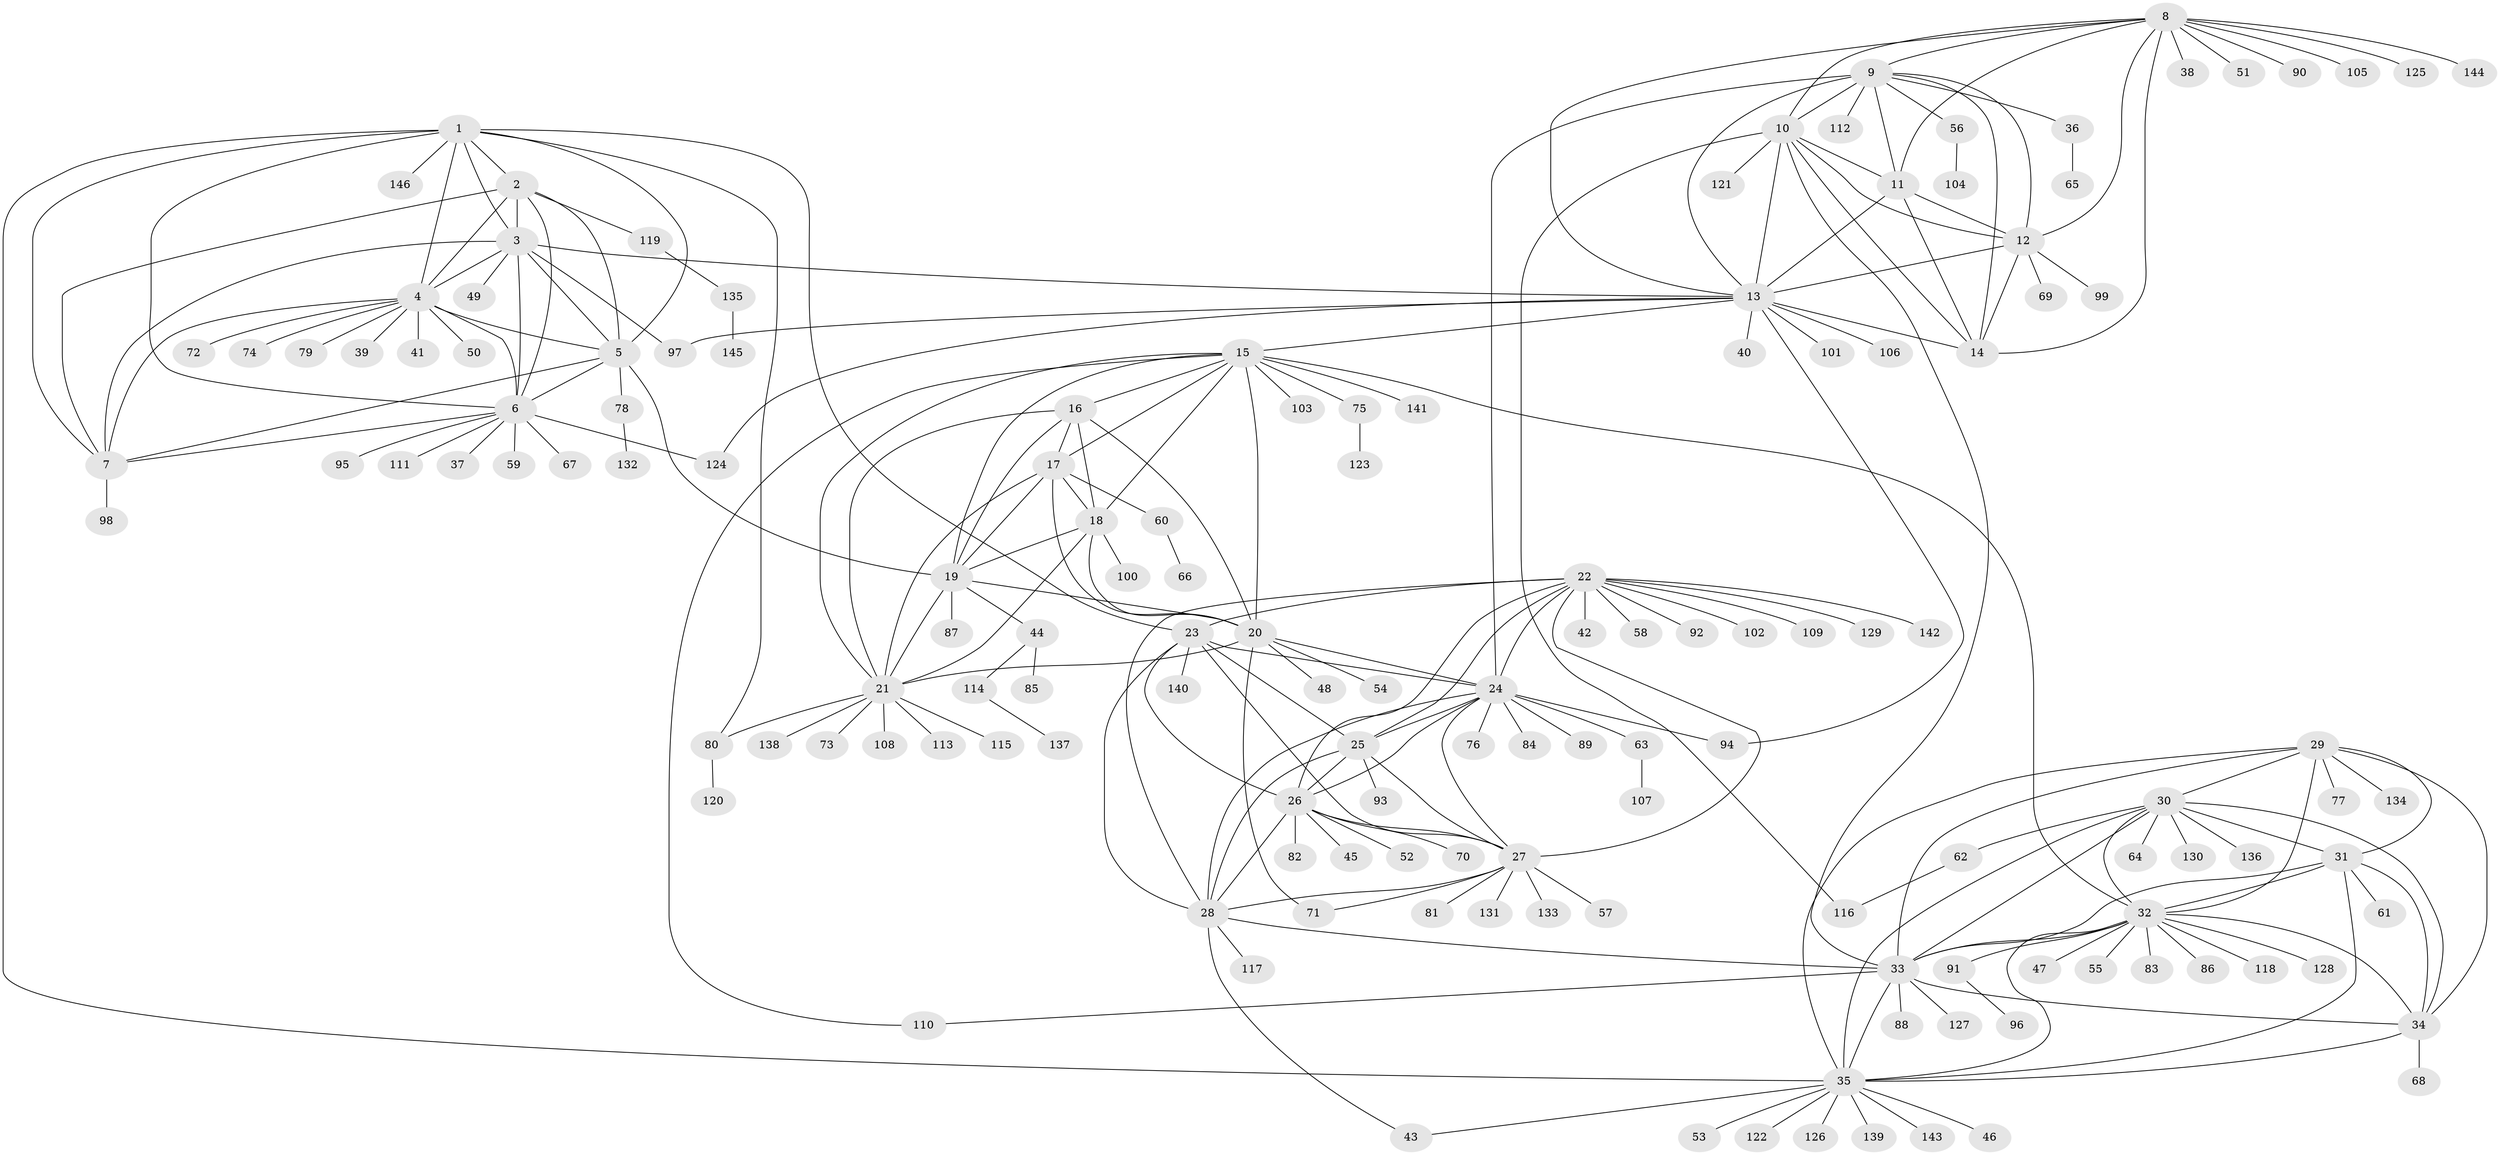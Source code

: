 // coarse degree distribution, {1: 0.7954545454545454, 8: 0.022727272727272728, 2: 0.06818181818181818, 5: 0.022727272727272728, 18: 0.022727272727272728, 17: 0.022727272727272728, 4: 0.022727272727272728, 11: 0.022727272727272728}
// Generated by graph-tools (version 1.1) at 2025/37/03/04/25 23:37:31]
// undirected, 146 vertices, 234 edges
graph export_dot {
  node [color=gray90,style=filled];
  1;
  2;
  3;
  4;
  5;
  6;
  7;
  8;
  9;
  10;
  11;
  12;
  13;
  14;
  15;
  16;
  17;
  18;
  19;
  20;
  21;
  22;
  23;
  24;
  25;
  26;
  27;
  28;
  29;
  30;
  31;
  32;
  33;
  34;
  35;
  36;
  37;
  38;
  39;
  40;
  41;
  42;
  43;
  44;
  45;
  46;
  47;
  48;
  49;
  50;
  51;
  52;
  53;
  54;
  55;
  56;
  57;
  58;
  59;
  60;
  61;
  62;
  63;
  64;
  65;
  66;
  67;
  68;
  69;
  70;
  71;
  72;
  73;
  74;
  75;
  76;
  77;
  78;
  79;
  80;
  81;
  82;
  83;
  84;
  85;
  86;
  87;
  88;
  89;
  90;
  91;
  92;
  93;
  94;
  95;
  96;
  97;
  98;
  99;
  100;
  101;
  102;
  103;
  104;
  105;
  106;
  107;
  108;
  109;
  110;
  111;
  112;
  113;
  114;
  115;
  116;
  117;
  118;
  119;
  120;
  121;
  122;
  123;
  124;
  125;
  126;
  127;
  128;
  129;
  130;
  131;
  132;
  133;
  134;
  135;
  136;
  137;
  138;
  139;
  140;
  141;
  142;
  143;
  144;
  145;
  146;
  1 -- 2;
  1 -- 3;
  1 -- 4;
  1 -- 5;
  1 -- 6;
  1 -- 7;
  1 -- 23;
  1 -- 35;
  1 -- 80;
  1 -- 146;
  2 -- 3;
  2 -- 4;
  2 -- 5;
  2 -- 6;
  2 -- 7;
  2 -- 119;
  3 -- 4;
  3 -- 5;
  3 -- 6;
  3 -- 7;
  3 -- 13;
  3 -- 49;
  3 -- 97;
  4 -- 5;
  4 -- 6;
  4 -- 7;
  4 -- 39;
  4 -- 41;
  4 -- 50;
  4 -- 72;
  4 -- 74;
  4 -- 79;
  5 -- 6;
  5 -- 7;
  5 -- 19;
  5 -- 78;
  6 -- 7;
  6 -- 37;
  6 -- 59;
  6 -- 67;
  6 -- 95;
  6 -- 111;
  6 -- 124;
  7 -- 98;
  8 -- 9;
  8 -- 10;
  8 -- 11;
  8 -- 12;
  8 -- 13;
  8 -- 14;
  8 -- 38;
  8 -- 51;
  8 -- 90;
  8 -- 105;
  8 -- 125;
  8 -- 144;
  9 -- 10;
  9 -- 11;
  9 -- 12;
  9 -- 13;
  9 -- 14;
  9 -- 24;
  9 -- 36;
  9 -- 56;
  9 -- 112;
  10 -- 11;
  10 -- 12;
  10 -- 13;
  10 -- 14;
  10 -- 33;
  10 -- 116;
  10 -- 121;
  11 -- 12;
  11 -- 13;
  11 -- 14;
  12 -- 13;
  12 -- 14;
  12 -- 69;
  12 -- 99;
  13 -- 14;
  13 -- 15;
  13 -- 40;
  13 -- 94;
  13 -- 97;
  13 -- 101;
  13 -- 106;
  13 -- 124;
  15 -- 16;
  15 -- 17;
  15 -- 18;
  15 -- 19;
  15 -- 20;
  15 -- 21;
  15 -- 32;
  15 -- 75;
  15 -- 103;
  15 -- 110;
  15 -- 141;
  16 -- 17;
  16 -- 18;
  16 -- 19;
  16 -- 20;
  16 -- 21;
  17 -- 18;
  17 -- 19;
  17 -- 20;
  17 -- 21;
  17 -- 60;
  18 -- 19;
  18 -- 20;
  18 -- 21;
  18 -- 100;
  19 -- 20;
  19 -- 21;
  19 -- 44;
  19 -- 87;
  20 -- 21;
  20 -- 24;
  20 -- 48;
  20 -- 54;
  20 -- 71;
  21 -- 73;
  21 -- 80;
  21 -- 108;
  21 -- 113;
  21 -- 115;
  21 -- 138;
  22 -- 23;
  22 -- 24;
  22 -- 25;
  22 -- 26;
  22 -- 27;
  22 -- 28;
  22 -- 42;
  22 -- 58;
  22 -- 92;
  22 -- 102;
  22 -- 109;
  22 -- 129;
  22 -- 142;
  23 -- 24;
  23 -- 25;
  23 -- 26;
  23 -- 27;
  23 -- 28;
  23 -- 140;
  24 -- 25;
  24 -- 26;
  24 -- 27;
  24 -- 28;
  24 -- 63;
  24 -- 76;
  24 -- 84;
  24 -- 89;
  24 -- 94;
  25 -- 26;
  25 -- 27;
  25 -- 28;
  25 -- 93;
  26 -- 27;
  26 -- 28;
  26 -- 45;
  26 -- 52;
  26 -- 70;
  26 -- 82;
  27 -- 28;
  27 -- 57;
  27 -- 71;
  27 -- 81;
  27 -- 131;
  27 -- 133;
  28 -- 33;
  28 -- 43;
  28 -- 117;
  29 -- 30;
  29 -- 31;
  29 -- 32;
  29 -- 33;
  29 -- 34;
  29 -- 35;
  29 -- 77;
  29 -- 134;
  30 -- 31;
  30 -- 32;
  30 -- 33;
  30 -- 34;
  30 -- 35;
  30 -- 62;
  30 -- 64;
  30 -- 130;
  30 -- 136;
  31 -- 32;
  31 -- 33;
  31 -- 34;
  31 -- 35;
  31 -- 61;
  32 -- 33;
  32 -- 34;
  32 -- 35;
  32 -- 47;
  32 -- 55;
  32 -- 83;
  32 -- 86;
  32 -- 91;
  32 -- 118;
  32 -- 128;
  33 -- 34;
  33 -- 35;
  33 -- 88;
  33 -- 110;
  33 -- 127;
  34 -- 35;
  34 -- 68;
  35 -- 43;
  35 -- 46;
  35 -- 53;
  35 -- 122;
  35 -- 126;
  35 -- 139;
  35 -- 143;
  36 -- 65;
  44 -- 85;
  44 -- 114;
  56 -- 104;
  60 -- 66;
  62 -- 116;
  63 -- 107;
  75 -- 123;
  78 -- 132;
  80 -- 120;
  91 -- 96;
  114 -- 137;
  119 -- 135;
  135 -- 145;
}
